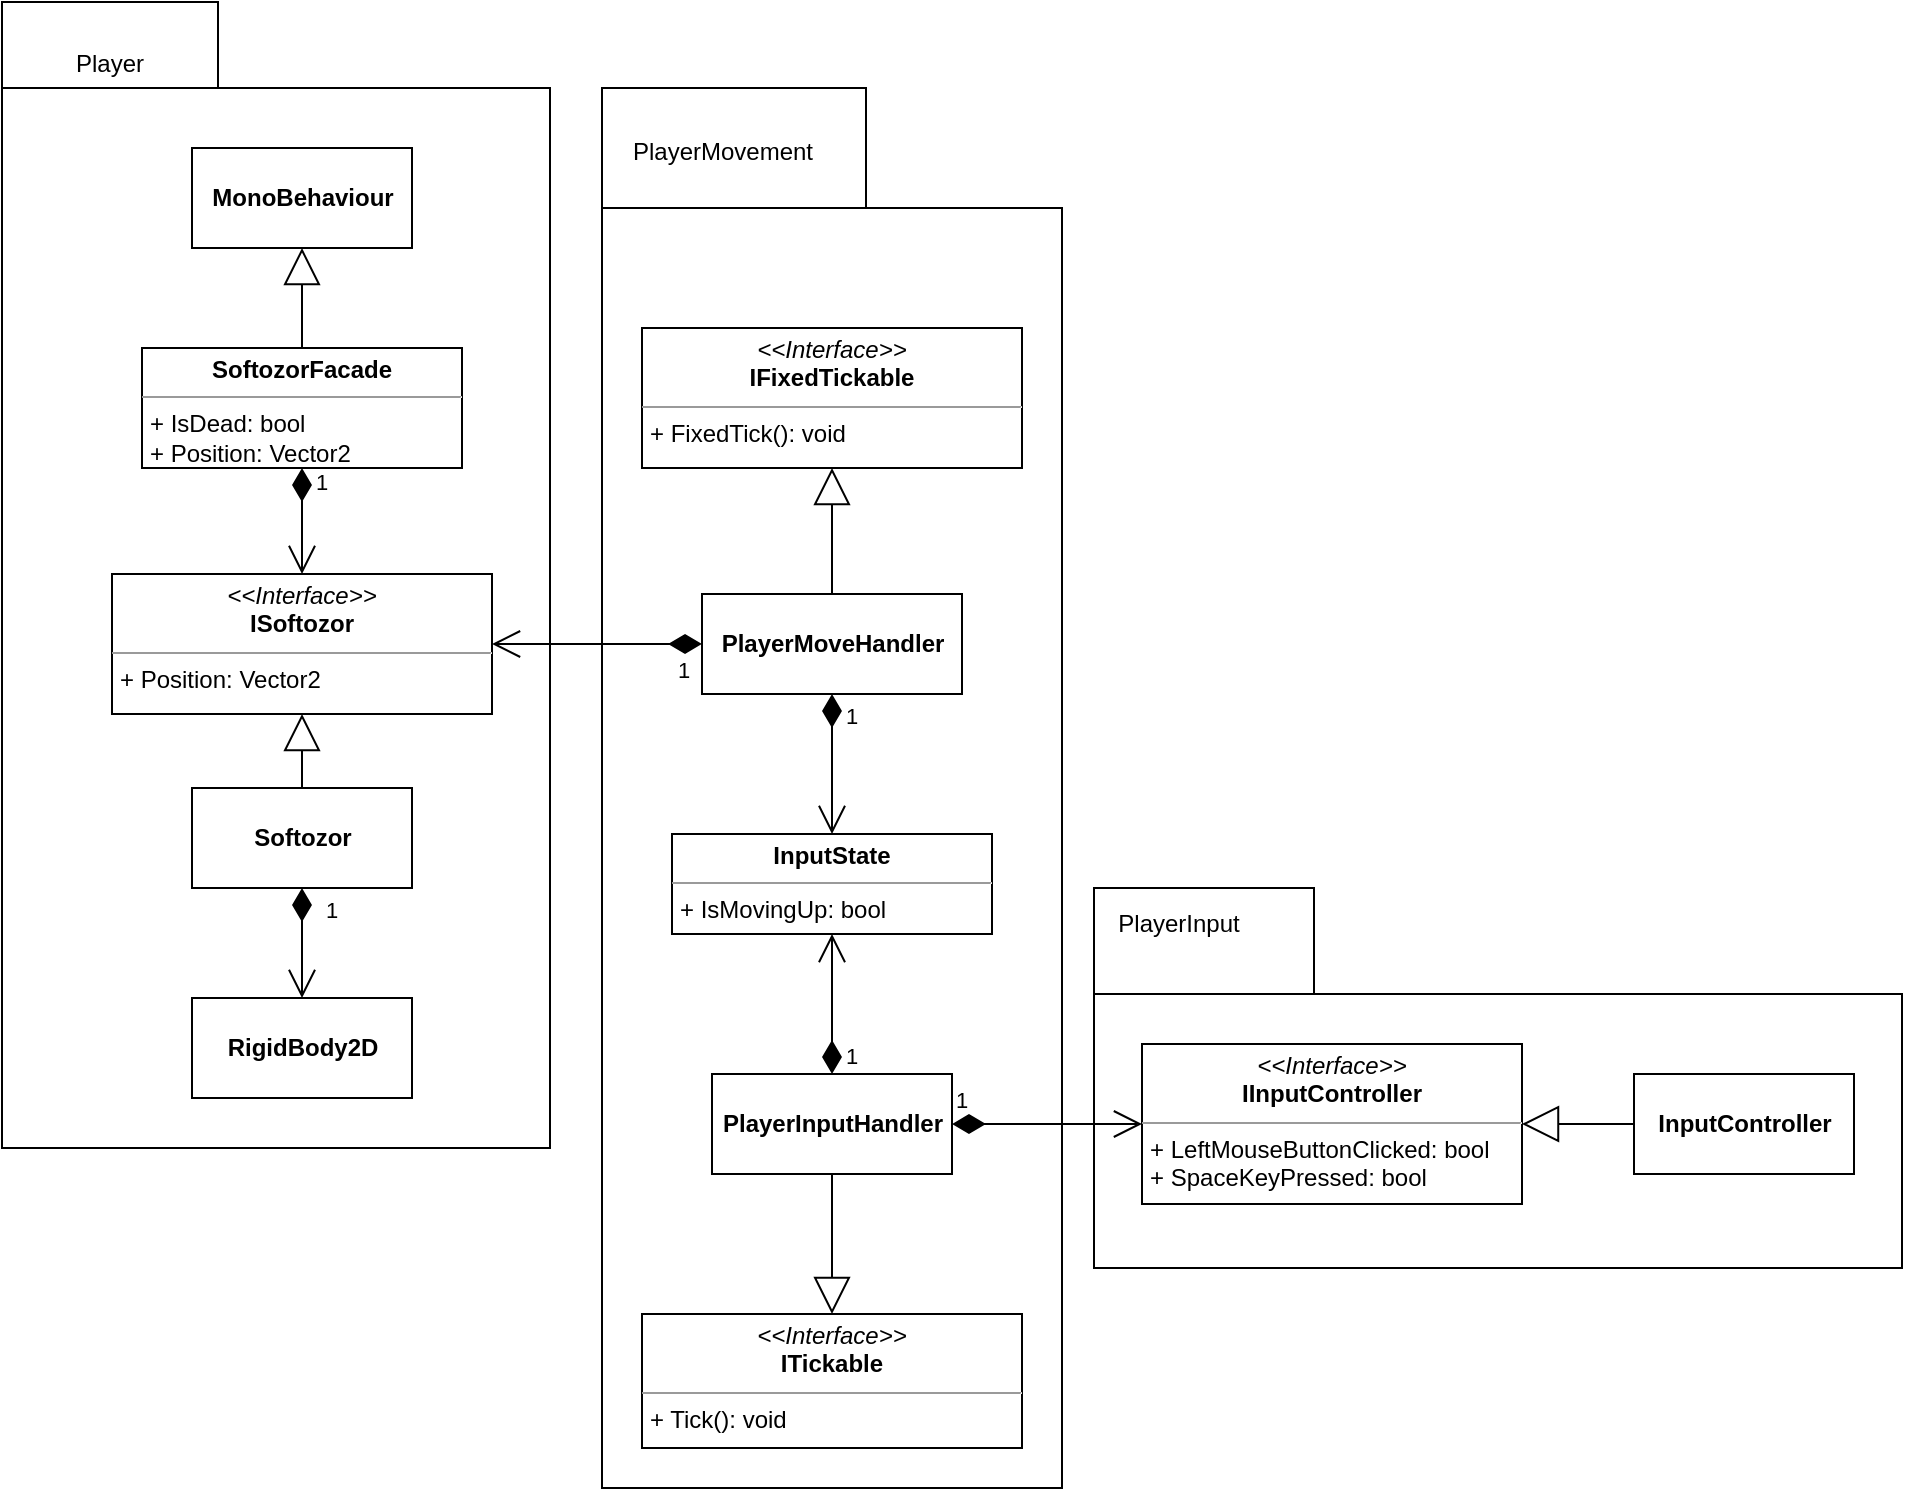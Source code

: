 <mxfile version="10.9.6" type="github"><diagram id="5QWx70jjApaeoW6ejvCs" name="Page-1"><mxGraphModel dx="2942" dy="1124" grid="1" gridSize="10" guides="1" tooltips="1" connect="1" arrows="1" fold="1" page="1" pageScale="1" pageWidth="850" pageHeight="1100" math="0" shadow="0"><root><mxCell id="0"/><mxCell id="1" parent="0"/><mxCell id="ToaXeqqIe8jcYbMbpF-4-29" value="" style="group" vertex="1" connectable="0" parent="1"><mxGeometry x="160" y="317" width="274" height="573" as="geometry"/></mxCell><mxCell id="ToaXeqqIe8jcYbMbpF-4-27" value="" style="shape=folder;fontStyle=1;spacingTop=10;tabWidth=108;tabHeight=43;tabPosition=left;html=1;" vertex="1" parent="ToaXeqqIe8jcYbMbpF-4-29"><mxGeometry width="274" height="573" as="geometry"/></mxCell><mxCell id="ToaXeqqIe8jcYbMbpF-4-28" value="Player" style="text;html=1;strokeColor=none;fillColor=none;align=center;verticalAlign=middle;whiteSpace=wrap;rounded=0;" vertex="1" parent="ToaXeqqIe8jcYbMbpF-4-29"><mxGeometry x="34" y="15.486" width="40" height="30.973" as="geometry"/></mxCell><mxCell id="ToaXeqqIe8jcYbMbpF-4-26" value="" style="group" vertex="1" connectable="0" parent="1"><mxGeometry x="706" y="760" width="404" height="190" as="geometry"/></mxCell><mxCell id="ToaXeqqIe8jcYbMbpF-4-24" value="" style="shape=folder;fontStyle=1;spacingTop=10;tabWidth=110;tabHeight=53;tabPosition=left;html=1;" vertex="1" parent="ToaXeqqIe8jcYbMbpF-4-26"><mxGeometry width="404" height="190" as="geometry"/></mxCell><mxCell id="ToaXeqqIe8jcYbMbpF-4-25" value="PlayerInput" style="text;html=1;strokeColor=none;fillColor=none;align=center;verticalAlign=middle;whiteSpace=wrap;rounded=0;" vertex="1" parent="ToaXeqqIe8jcYbMbpF-4-26"><mxGeometry x="11.97" y="12.141" width="60.6" height="12.141" as="geometry"/></mxCell><mxCell id="ToaXeqqIe8jcYbMbpF-4-21" value="" style="group" vertex="1" connectable="0" parent="1"><mxGeometry x="460" y="360" width="230" height="700" as="geometry"/></mxCell><mxCell id="ToaXeqqIe8jcYbMbpF-4-19" value="" style="shape=folder;fontStyle=1;spacingTop=10;tabWidth=132;tabHeight=60;tabPosition=left;html=1;" vertex="1" parent="ToaXeqqIe8jcYbMbpF-4-21"><mxGeometry width="230" height="700" as="geometry"/></mxCell><mxCell id="ToaXeqqIe8jcYbMbpF-4-20" value="PlayerMovement" style="text;html=1;strokeColor=none;fillColor=none;align=center;verticalAlign=middle;whiteSpace=wrap;rounded=0;" vertex="1" parent="ToaXeqqIe8jcYbMbpF-4-21"><mxGeometry x="34.759" y="15.818" width="51.111" height="31.818" as="geometry"/></mxCell><mxCell id="30jlNqiew2P9EfyA5AzQ-1" value="&lt;b&gt;MonoBehaviour&lt;/b&gt;" style="html=1;" parent="1" vertex="1"><mxGeometry x="255" y="390" width="110" height="50" as="geometry"/></mxCell><mxCell id="30jlNqiew2P9EfyA5AzQ-2" value="&lt;p style=&quot;margin: 0px ; margin-top: 4px ; text-align: center&quot;&gt;&lt;b&gt;SoftozorFacade&lt;/b&gt;&lt;/p&gt;&lt;hr size=&quot;1&quot;&gt;&lt;p style=&quot;margin: 0px ; margin-left: 4px&quot;&gt;+ IsDead: bool&lt;/p&gt;&lt;p style=&quot;margin: 0px ; margin-left: 4px&quot;&gt;+ Position: Vector2&lt;/p&gt;&lt;hr size=&quot;1&quot;&gt;&lt;p style=&quot;margin: 0px ; margin-left: 4px&quot;&gt;+ method(): Type&lt;/p&gt;" style="verticalAlign=top;align=left;overflow=fill;fontSize=12;fontFamily=Helvetica;html=1;" parent="1" vertex="1"><mxGeometry x="230" y="490" width="160" height="60" as="geometry"/></mxCell><mxCell id="30jlNqiew2P9EfyA5AzQ-4" value="&lt;b&gt;Softozor&lt;/b&gt;" style="html=1;" parent="1" vertex="1"><mxGeometry x="255" y="710" width="110" height="50" as="geometry"/></mxCell><mxCell id="30jlNqiew2P9EfyA5AzQ-5" value="&lt;p style=&quot;margin: 0px ; margin-top: 4px ; text-align: center&quot;&gt;&lt;i&gt;&amp;lt;&amp;lt;Interface&amp;gt;&amp;gt;&lt;/i&gt;&lt;br&gt;&lt;b&gt;ISoftozor&lt;/b&gt;&lt;/p&gt;&lt;hr size=&quot;1&quot;&gt;&lt;p style=&quot;margin: 0px ; margin-left: 4px&quot;&gt;+ Position: Vector2&lt;/p&gt;&lt;p style=&quot;margin: 0px ; margin-left: 4px&quot;&gt;&lt;br&gt;&lt;/p&gt;" style="verticalAlign=top;align=left;overflow=fill;fontSize=12;fontFamily=Helvetica;html=1;" parent="1" vertex="1"><mxGeometry x="215" y="603" width="190" height="70" as="geometry"/></mxCell><mxCell id="30jlNqiew2P9EfyA5AzQ-6" value="&lt;b&gt;RigidBody2D&lt;/b&gt;" style="html=1;" parent="1" vertex="1"><mxGeometry x="255" y="815" width="110" height="50" as="geometry"/></mxCell><mxCell id="30jlNqiew2P9EfyA5AzQ-7" value="" style="endArrow=block;endSize=16;endFill=0;html=1;" parent="1" source="30jlNqiew2P9EfyA5AzQ-2" target="30jlNqiew2P9EfyA5AzQ-1" edge="1"><mxGeometry width="160" relative="1" as="geometry"><mxPoint x="310" y="310" as="sourcePoint"/><mxPoint x="310" y="310" as="targetPoint"/></mxGeometry></mxCell><mxCell id="30jlNqiew2P9EfyA5AzQ-8" value="1" style="endArrow=open;html=1;endSize=12;startArrow=diamondThin;startSize=14;startFill=1;edgeStyle=orthogonalEdgeStyle;align=left;verticalAlign=bottom;entryX=0.5;entryY=0;entryDx=0;entryDy=0;" parent="1" source="30jlNqiew2P9EfyA5AzQ-2" target="30jlNqiew2P9EfyA5AzQ-5" edge="1"><mxGeometry y="12" relative="1" as="geometry"><mxPoint x="310" y="550" as="sourcePoint"/><mxPoint x="280" y="600" as="targetPoint"/><mxPoint x="-7" y="-11" as="offset"/></mxGeometry></mxCell><mxCell id="30jlNqiew2P9EfyA5AzQ-9" value="1" style="endArrow=open;html=1;endSize=12;startArrow=diamondThin;startSize=14;startFill=1;edgeStyle=orthogonalEdgeStyle;align=left;verticalAlign=bottom;entryX=0.5;entryY=0;entryDx=0;entryDy=0;" parent="1" source="30jlNqiew2P9EfyA5AzQ-4" target="30jlNqiew2P9EfyA5AzQ-6" edge="1"><mxGeometry x="-0.273" y="10" relative="1" as="geometry"><mxPoint x="365" y="640" as="sourcePoint"/><mxPoint x="525" y="640" as="targetPoint"/><mxPoint as="offset"/></mxGeometry></mxCell><mxCell id="30jlNqiew2P9EfyA5AzQ-10" value="" style="endArrow=block;endSize=16;endFill=0;html=1;entryX=0.5;entryY=1;entryDx=0;entryDy=0;" parent="1" source="30jlNqiew2P9EfyA5AzQ-4" target="30jlNqiew2P9EfyA5AzQ-5" edge="1"><mxGeometry width="160" relative="1" as="geometry"><mxPoint x="310" y="663" as="sourcePoint"/><mxPoint x="310" y="823" as="targetPoint"/></mxGeometry></mxCell><mxCell id="ToaXeqqIe8jcYbMbpF-4-5" value="&lt;b&gt;PlayerMoveHandler&lt;/b&gt;" style="html=1;" vertex="1" parent="1"><mxGeometry x="510" y="613" width="130" height="50" as="geometry"/></mxCell><mxCell id="ToaXeqqIe8jcYbMbpF-4-6" value="&lt;p style=&quot;margin: 0px ; margin-top: 4px ; text-align: center&quot;&gt;&lt;i&gt;&amp;lt;&amp;lt;Interface&amp;gt;&amp;gt;&lt;/i&gt;&lt;br&gt;&lt;b&gt;IFixedTickable&lt;/b&gt;&lt;/p&gt;&lt;hr size=&quot;1&quot;&gt;&lt;p style=&quot;margin: 0px ; margin-left: 4px&quot;&gt;&lt;/p&gt;&lt;p style=&quot;margin: 0px ; margin-left: 4px&quot;&gt;+ FixedTick(): void&lt;br&gt;&lt;br&gt;&lt;/p&gt;" style="verticalAlign=top;align=left;overflow=fill;fontSize=12;fontFamily=Helvetica;html=1;" vertex="1" parent="1"><mxGeometry x="480" y="480" width="190" height="70" as="geometry"/></mxCell><mxCell id="ToaXeqqIe8jcYbMbpF-4-7" value="" style="endArrow=block;endSize=16;endFill=0;html=1;entryX=0.5;entryY=1;entryDx=0;entryDy=0;" edge="1" parent="1" source="ToaXeqqIe8jcYbMbpF-4-5" target="ToaXeqqIe8jcYbMbpF-4-6"><mxGeometry width="160" relative="1" as="geometry"><mxPoint x="575" y="453" as="sourcePoint"/><mxPoint x="575" y="453" as="targetPoint"/></mxGeometry></mxCell><mxCell id="ToaXeqqIe8jcYbMbpF-4-8" value="1" style="endArrow=open;html=1;endSize=12;startArrow=diamondThin;startSize=14;startFill=1;edgeStyle=orthogonalEdgeStyle;align=left;verticalAlign=bottom;entryX=1;entryY=0.5;entryDx=0;entryDy=0;" edge="1" parent="1" source="ToaXeqqIe8jcYbMbpF-4-5" target="30jlNqiew2P9EfyA5AzQ-5"><mxGeometry x="-0.724" y="22" relative="1" as="geometry"><mxPoint x="350" y="638" as="sourcePoint"/><mxPoint x="390" y="620" as="targetPoint"/><mxPoint as="offset"/></mxGeometry></mxCell><mxCell id="ToaXeqqIe8jcYbMbpF-4-9" value="&lt;p style=&quot;margin: 0px ; margin-top: 4px ; text-align: center&quot;&gt;&lt;b&gt;InputState&lt;/b&gt;&lt;/p&gt;&lt;hr size=&quot;1&quot;&gt;&lt;p style=&quot;margin: 0px ; margin-left: 4px&quot;&gt;+ IsMovingUp: bool&lt;/p&gt;" style="verticalAlign=top;align=left;overflow=fill;fontSize=12;fontFamily=Helvetica;html=1;" vertex="1" parent="1"><mxGeometry x="495" y="733" width="160" height="50" as="geometry"/></mxCell><mxCell id="ToaXeqqIe8jcYbMbpF-4-10" value="1" style="endArrow=open;html=1;endSize=12;startArrow=diamondThin;startSize=14;startFill=1;edgeStyle=orthogonalEdgeStyle;align=left;verticalAlign=bottom;entryX=0.5;entryY=0;entryDx=0;entryDy=0;" edge="1" parent="1" source="ToaXeqqIe8jcYbMbpF-4-5" target="ToaXeqqIe8jcYbMbpF-4-9"><mxGeometry x="-0.432" y="5" relative="1" as="geometry"><mxPoint x="575" y="663" as="sourcePoint"/><mxPoint x="575" y="823" as="targetPoint"/><mxPoint as="offset"/></mxGeometry></mxCell><mxCell id="ToaXeqqIe8jcYbMbpF-4-11" value="&lt;b&gt;PlayerInputHandler&lt;/b&gt;" style="html=1;" vertex="1" parent="1"><mxGeometry x="515" y="853" width="120" height="50" as="geometry"/></mxCell><mxCell id="ToaXeqqIe8jcYbMbpF-4-12" value="&lt;p style=&quot;margin: 0px ; margin-top: 4px ; text-align: center&quot;&gt;&lt;i&gt;&amp;lt;&amp;lt;Interface&amp;gt;&amp;gt;&lt;/i&gt;&lt;br&gt;&lt;b&gt;ITickable&lt;/b&gt;&lt;/p&gt;&lt;hr size=&quot;1&quot;&gt;&lt;p style=&quot;margin: 0px ; margin-left: 4px&quot;&gt;&lt;/p&gt;&lt;p style=&quot;margin: 0px ; margin-left: 4px&quot;&gt;+ Tick(): void&lt;br&gt;&lt;br&gt;&lt;/p&gt;" style="verticalAlign=top;align=left;overflow=fill;fontSize=12;fontFamily=Helvetica;html=1;" vertex="1" parent="1"><mxGeometry x="480" y="973" width="190" height="67" as="geometry"/></mxCell><mxCell id="ToaXeqqIe8jcYbMbpF-4-13" value="" style="endArrow=block;endSize=16;endFill=0;html=1;entryX=0.5;entryY=0;entryDx=0;entryDy=0;" edge="1" parent="1" source="ToaXeqqIe8jcYbMbpF-4-11" target="ToaXeqqIe8jcYbMbpF-4-12"><mxGeometry width="160" relative="1" as="geometry"><mxPoint x="575" y="903" as="sourcePoint"/><mxPoint x="575" y="1063" as="targetPoint"/></mxGeometry></mxCell><mxCell id="ToaXeqqIe8jcYbMbpF-4-14" value="1" style="endArrow=open;html=1;endSize=12;startArrow=diamondThin;startSize=14;startFill=1;edgeStyle=orthogonalEdgeStyle;align=left;verticalAlign=bottom;entryX=0.5;entryY=1;entryDx=0;entryDy=0;" edge="1" parent="1" source="ToaXeqqIe8jcYbMbpF-4-11" target="ToaXeqqIe8jcYbMbpF-4-9"><mxGeometry x="-1" y="-5" relative="1" as="geometry"><mxPoint x="575" y="693" as="sourcePoint"/><mxPoint x="575" y="693" as="targetPoint"/><mxPoint as="offset"/></mxGeometry></mxCell><mxCell id="ToaXeqqIe8jcYbMbpF-4-15" value="&lt;b&gt;InputController&lt;/b&gt;" style="html=1;" vertex="1" parent="1"><mxGeometry x="976" y="853" width="110" height="50" as="geometry"/></mxCell><mxCell id="ToaXeqqIe8jcYbMbpF-4-16" value="&lt;p style=&quot;margin: 0px ; margin-top: 4px ; text-align: center&quot;&gt;&lt;i&gt;&amp;lt;&amp;lt;Interface&amp;gt;&amp;gt;&lt;/i&gt;&lt;br&gt;&lt;b&gt;IInputController&lt;/b&gt;&lt;/p&gt;&lt;hr size=&quot;1&quot;&gt;&lt;p style=&quot;margin: 0px ; margin-left: 4px&quot;&gt;+ LeftMouseButtonClicked: bool&lt;br&gt;+ SpaceKeyPressed: bool&lt;/p&gt;" style="verticalAlign=top;align=left;overflow=fill;fontSize=12;fontFamily=Helvetica;html=1;" vertex="1" parent="1"><mxGeometry x="730" y="838" width="190" height="80" as="geometry"/></mxCell><mxCell id="ToaXeqqIe8jcYbMbpF-4-17" value="" style="endArrow=block;endSize=16;endFill=0;html=1;entryX=1;entryY=0.5;entryDx=0;entryDy=0;" edge="1" parent="1" source="ToaXeqqIe8jcYbMbpF-4-15" target="ToaXeqqIe8jcYbMbpF-4-16"><mxGeometry width="160" relative="1" as="geometry"><mxPoint x="830" y="878" as="sourcePoint"/><mxPoint x="990" y="878" as="targetPoint"/></mxGeometry></mxCell><mxCell id="ToaXeqqIe8jcYbMbpF-4-18" value="1" style="endArrow=open;html=1;endSize=12;startArrow=diamondThin;startSize=14;startFill=1;edgeStyle=orthogonalEdgeStyle;align=left;verticalAlign=bottom;entryX=0;entryY=0.5;entryDx=0;entryDy=0;" edge="1" parent="1" source="ToaXeqqIe8jcYbMbpF-4-11" target="ToaXeqqIe8jcYbMbpF-4-16"><mxGeometry x="-1" y="3" relative="1" as="geometry"><mxPoint x="635" y="878" as="sourcePoint"/><mxPoint x="690" y="840" as="targetPoint"/></mxGeometry></mxCell></root></mxGraphModel></diagram></mxfile>